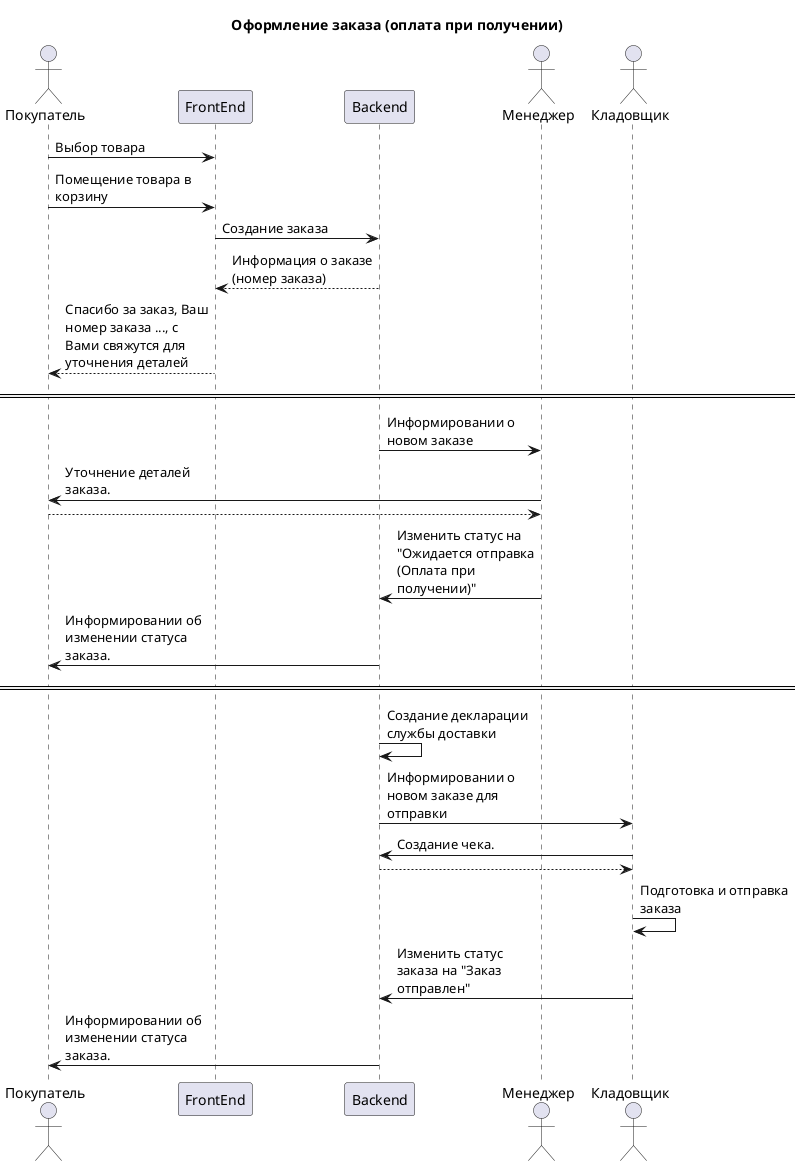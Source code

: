 @startuml
title Оформление заказа (оплата при получении)
skinparam maxmessagesize 150

actor Покупатель as User
participant "FrontEnd" as FrontEnd
participant "Backend" as Backend
actor Менеджер as Manager
actor Кладовщик as StockMan

User -> FrontEnd: Выбор товара
User -> FrontEnd: Помещение товара в корзину
FrontEnd -> Backend: Создание заказа
Backend --> FrontEnd: Информация о заказе (номер заказа)
FrontEnd --> User: Спасибо за заказ, Ваш номер заказа ..., с Вами свяжутся для уточнения деталей

==  ==
Backend -> Manager: Информировании о новом заказе
Manager -> User: Уточнение деталей заказа.
User --> Manager:
Manager -> Backend: Изменить статус на "Ожидается отправка (Оплата при получении)"
Backend -> User: Информировании об изменении статуса заказа.
==  ==
Backend -> Backend: Создание декларации службы доставки
Backend -> StockMan: Информировании о новом заказе для отправки
StockMan -> Backend: Создание чека.
Backend --> StockMan:
StockMan -> StockMan: Подготовка и отправка заказа
StockMan -> Backend: Изменить статус заказа на "Заказ отправлен"
Backend -> User: Информировании об изменении статуса заказа.


@enduml